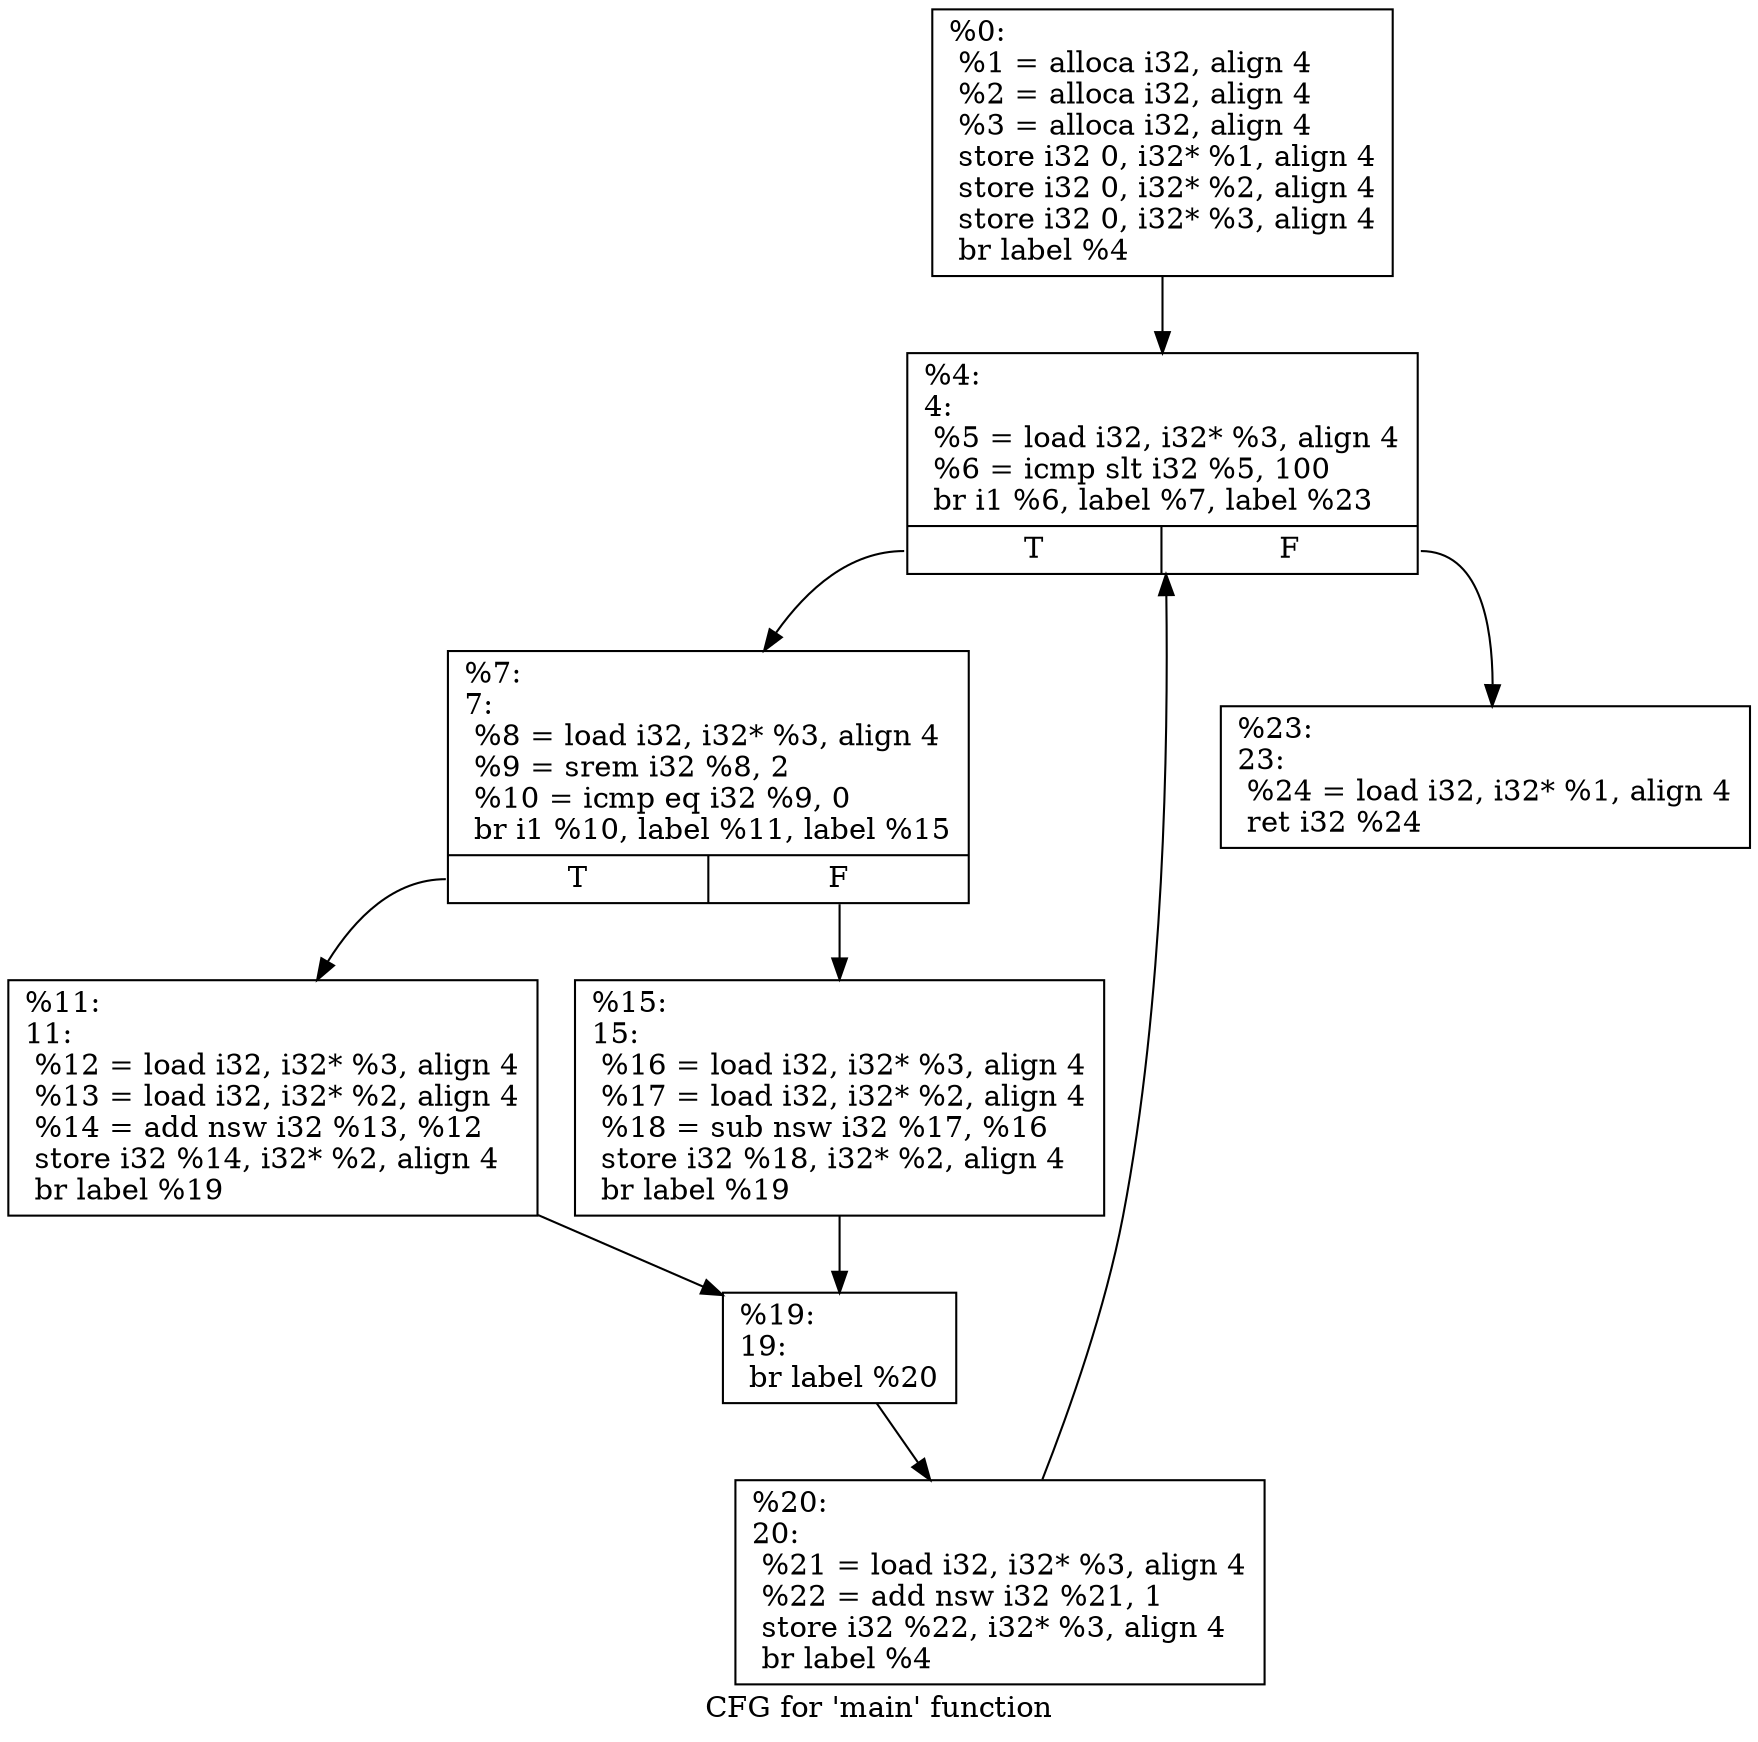 digraph "CFG for 'main' function" {
	label="CFG for 'main' function";

	Node0xa85bf0 [shape=record,label="{%0:\l  %1 = alloca i32, align 4\l  %2 = alloca i32, align 4\l  %3 = alloca i32, align 4\l  store i32 0, i32* %1, align 4\l  store i32 0, i32* %2, align 4\l  store i32 0, i32* %3, align 4\l  br label %4\l}"];
	Node0xa85bf0 -> Node0xa865e0;
	Node0xa865e0 [shape=record,label="{%4:\l4:                                                \l  %5 = load i32, i32* %3, align 4\l  %6 = icmp slt i32 %5, 100\l  br i1 %6, label %7, label %23\l|{<s0>T|<s1>F}}"];
	Node0xa865e0:s0 -> Node0xa867b0;
	Node0xa865e0:s1 -> Node0xa86800;
	Node0xa867b0 [shape=record,label="{%7:\l7:                                                \l  %8 = load i32, i32* %3, align 4\l  %9 = srem i32 %8, 2\l  %10 = icmp eq i32 %9, 0\l  br i1 %10, label %11, label %15\l|{<s0>T|<s1>F}}"];
	Node0xa867b0:s0 -> Node0xa86690;
	Node0xa867b0:s1 -> Node0xa86a00;
	Node0xa86690 [shape=record,label="{%11:\l11:                                               \l  %12 = load i32, i32* %3, align 4\l  %13 = load i32, i32* %2, align 4\l  %14 = add nsw i32 %13, %12\l  store i32 %14, i32* %2, align 4\l  br label %19\l}"];
	Node0xa86690 -> Node0xa86c40;
	Node0xa86a00 [shape=record,label="{%15:\l15:                                               \l  %16 = load i32, i32* %3, align 4\l  %17 = load i32, i32* %2, align 4\l  %18 = sub nsw i32 %17, %16\l  store i32 %18, i32* %2, align 4\l  br label %19\l}"];
	Node0xa86a00 -> Node0xa86c40;
	Node0xa86c40 [shape=record,label="{%19:\l19:                                               \l  br label %20\l}"];
	Node0xa86c40 -> Node0xa86f00;
	Node0xa86f00 [shape=record,label="{%20:\l20:                                               \l  %21 = load i32, i32* %3, align 4\l  %22 = add nsw i32 %21, 1\l  store i32 %22, i32* %3, align 4\l  br label %4\l}"];
	Node0xa86f00 -> Node0xa865e0;
	Node0xa86800 [shape=record,label="{%23:\l23:                                               \l  %24 = load i32, i32* %1, align 4\l  ret i32 %24\l}"];
}
